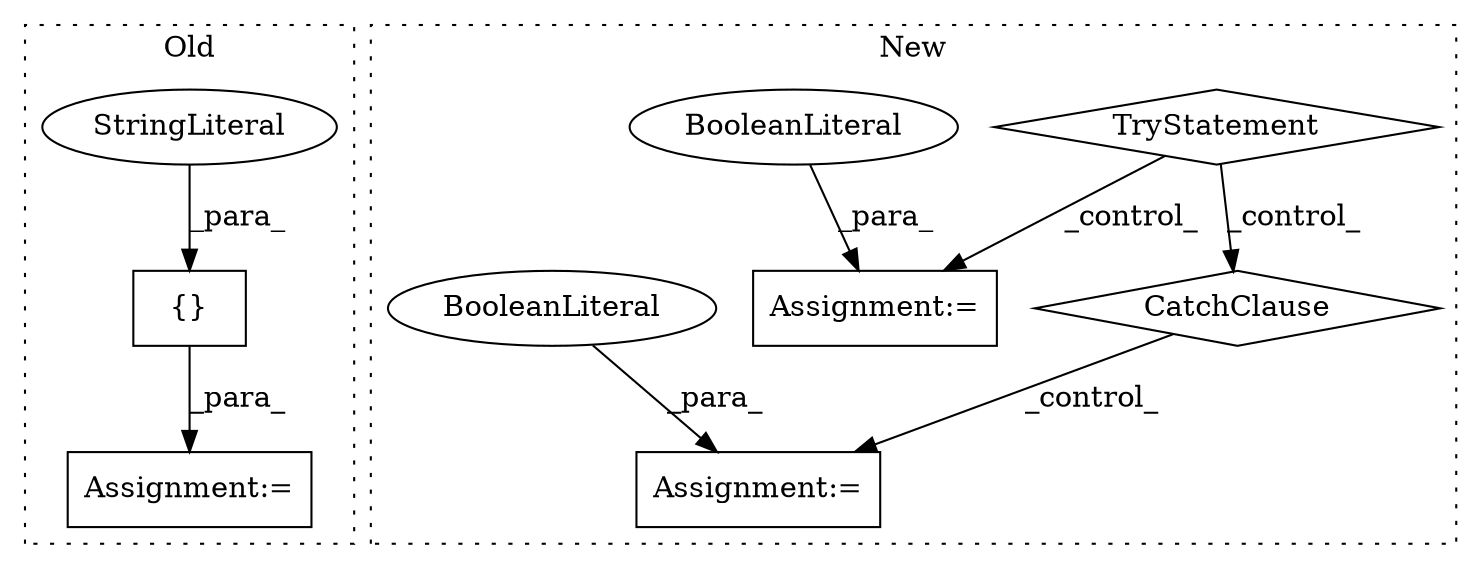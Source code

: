digraph G {
subgraph cluster0 {
1 [label="{}" a="4" s="544,613" l="1,1" shape="box"];
5 [label="Assignment:=" a="7" s="531" l="1" shape="box"];
9 [label="StringLiteral" a="45" s="560" l="12" shape="ellipse"];
label = "Old";
style="dotted";
}
subgraph cluster1 {
2 [label="TryStatement" a="54" s="293" l="4" shape="diamond"];
3 [label="CatchClause" a="12" s="333,365" l="11,2" shape="diamond"];
4 [label="Assignment:=" a="7" s="319" l="1" shape="box"];
6 [label="Assignment:=" a="7" s="389" l="1" shape="box"];
7 [label="BooleanLiteral" a="9" s="320" l="4" shape="ellipse"];
8 [label="BooleanLiteral" a="9" s="390" l="5" shape="ellipse"];
label = "New";
style="dotted";
}
1 -> 5 [label="_para_"];
2 -> 3 [label="_control_"];
2 -> 4 [label="_control_"];
3 -> 6 [label="_control_"];
7 -> 4 [label="_para_"];
8 -> 6 [label="_para_"];
9 -> 1 [label="_para_"];
}
